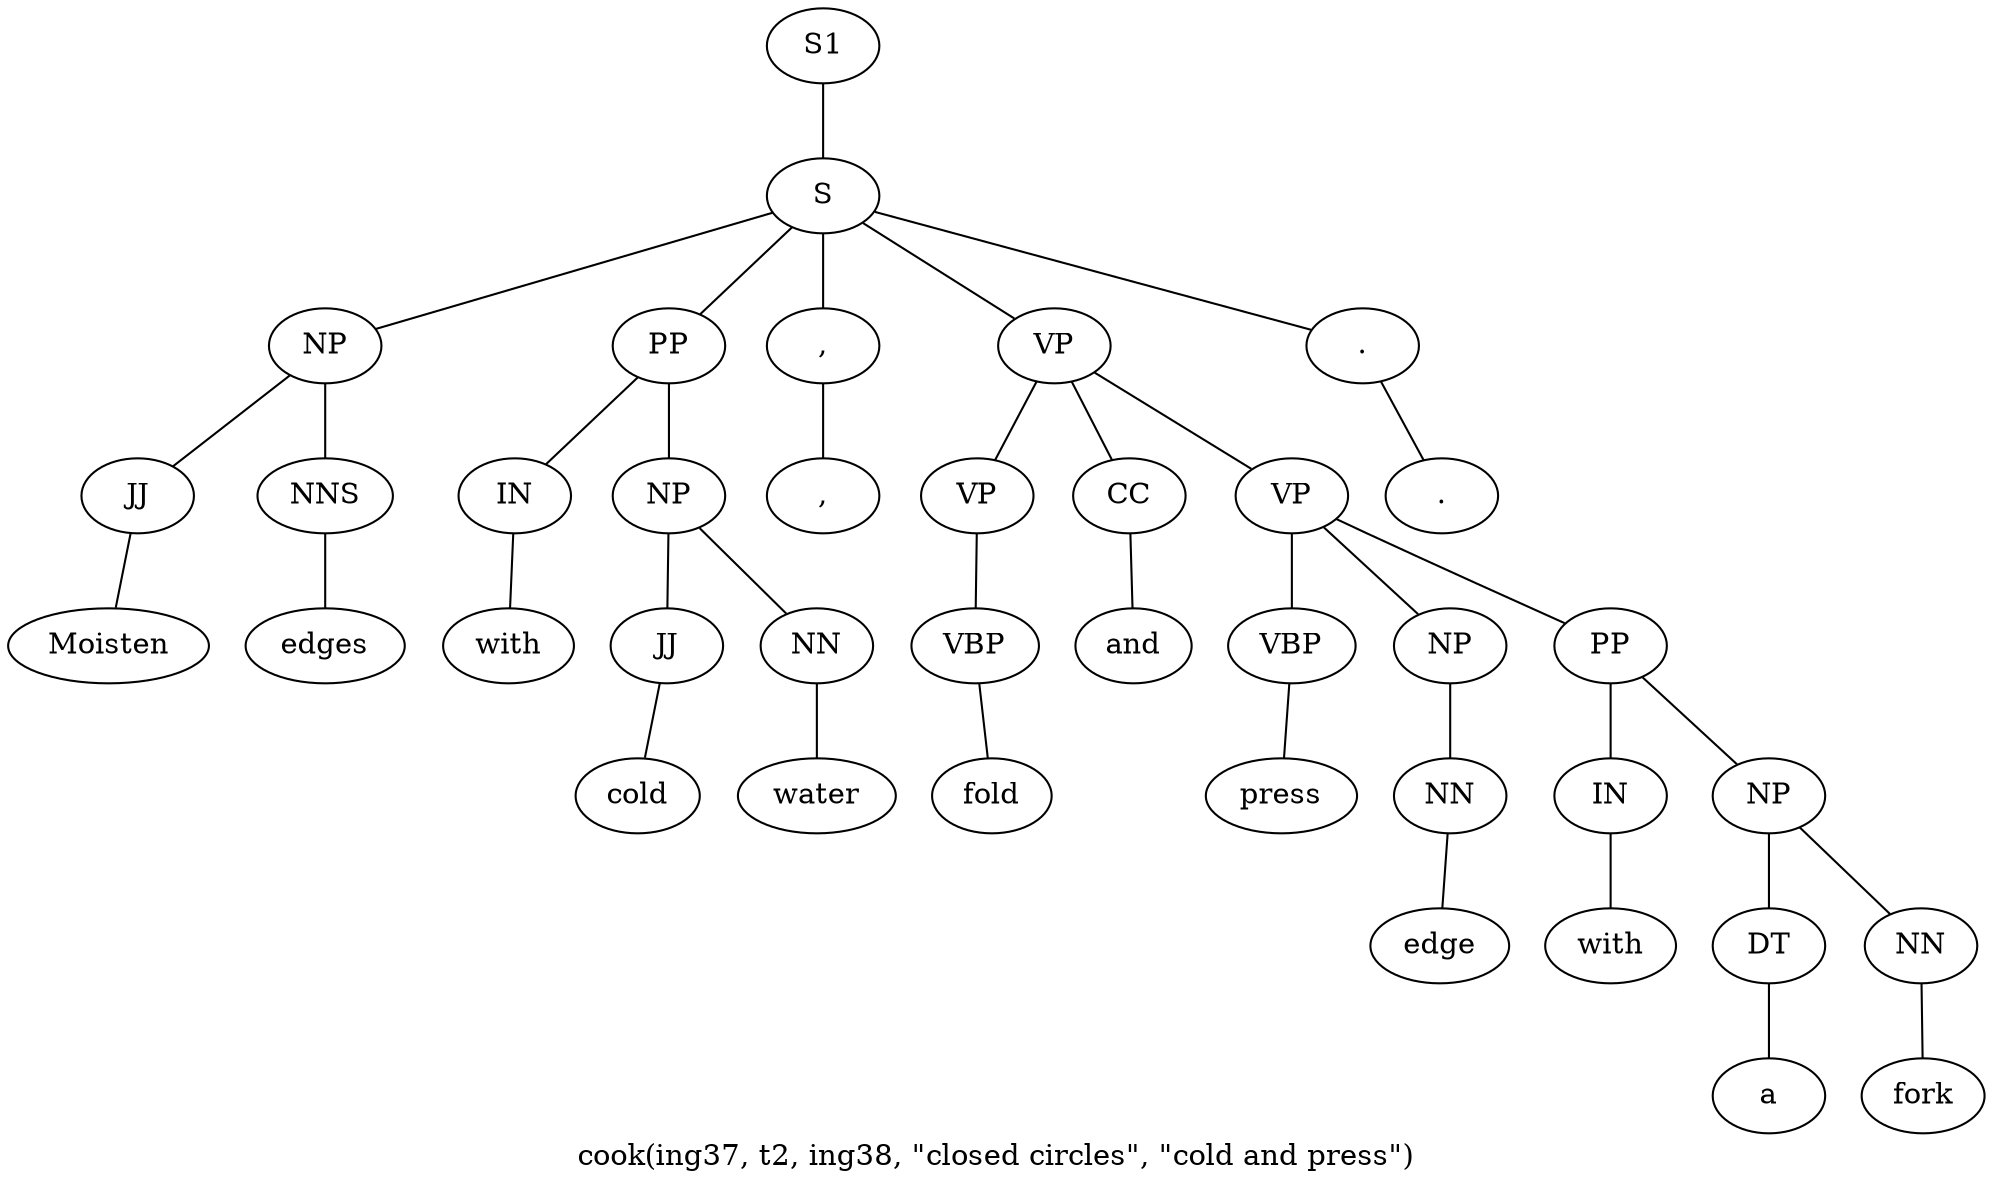 graph SyntaxGraph {
	label = "cook(ing37, t2, ing38, \"closed circles\", \"cold and press\")";
	Node0 [label="S1"];
	Node1 [label="S"];
	Node2 [label="NP"];
	Node3 [label="JJ"];
	Node4 [label="Moisten"];
	Node5 [label="NNS"];
	Node6 [label="edges"];
	Node7 [label="PP"];
	Node8 [label="IN"];
	Node9 [label="with"];
	Node10 [label="NP"];
	Node11 [label="JJ"];
	Node12 [label="cold"];
	Node13 [label="NN"];
	Node14 [label="water"];
	Node15 [label=","];
	Node16 [label=","];
	Node17 [label="VP"];
	Node18 [label="VP"];
	Node19 [label="VBP"];
	Node20 [label="fold"];
	Node21 [label="CC"];
	Node22 [label="and"];
	Node23 [label="VP"];
	Node24 [label="VBP"];
	Node25 [label="press"];
	Node26 [label="NP"];
	Node27 [label="NN"];
	Node28 [label="edge"];
	Node29 [label="PP"];
	Node30 [label="IN"];
	Node31 [label="with"];
	Node32 [label="NP"];
	Node33 [label="DT"];
	Node34 [label="a"];
	Node35 [label="NN"];
	Node36 [label="fork"];
	Node37 [label="."];
	Node38 [label="."];

	Node0 -- Node1;
	Node1 -- Node2;
	Node1 -- Node7;
	Node1 -- Node15;
	Node1 -- Node17;
	Node1 -- Node37;
	Node2 -- Node3;
	Node2 -- Node5;
	Node3 -- Node4;
	Node5 -- Node6;
	Node7 -- Node8;
	Node7 -- Node10;
	Node8 -- Node9;
	Node10 -- Node11;
	Node10 -- Node13;
	Node11 -- Node12;
	Node13 -- Node14;
	Node15 -- Node16;
	Node17 -- Node18;
	Node17 -- Node21;
	Node17 -- Node23;
	Node18 -- Node19;
	Node19 -- Node20;
	Node21 -- Node22;
	Node23 -- Node24;
	Node23 -- Node26;
	Node23 -- Node29;
	Node24 -- Node25;
	Node26 -- Node27;
	Node27 -- Node28;
	Node29 -- Node30;
	Node29 -- Node32;
	Node30 -- Node31;
	Node32 -- Node33;
	Node32 -- Node35;
	Node33 -- Node34;
	Node35 -- Node36;
	Node37 -- Node38;
}
